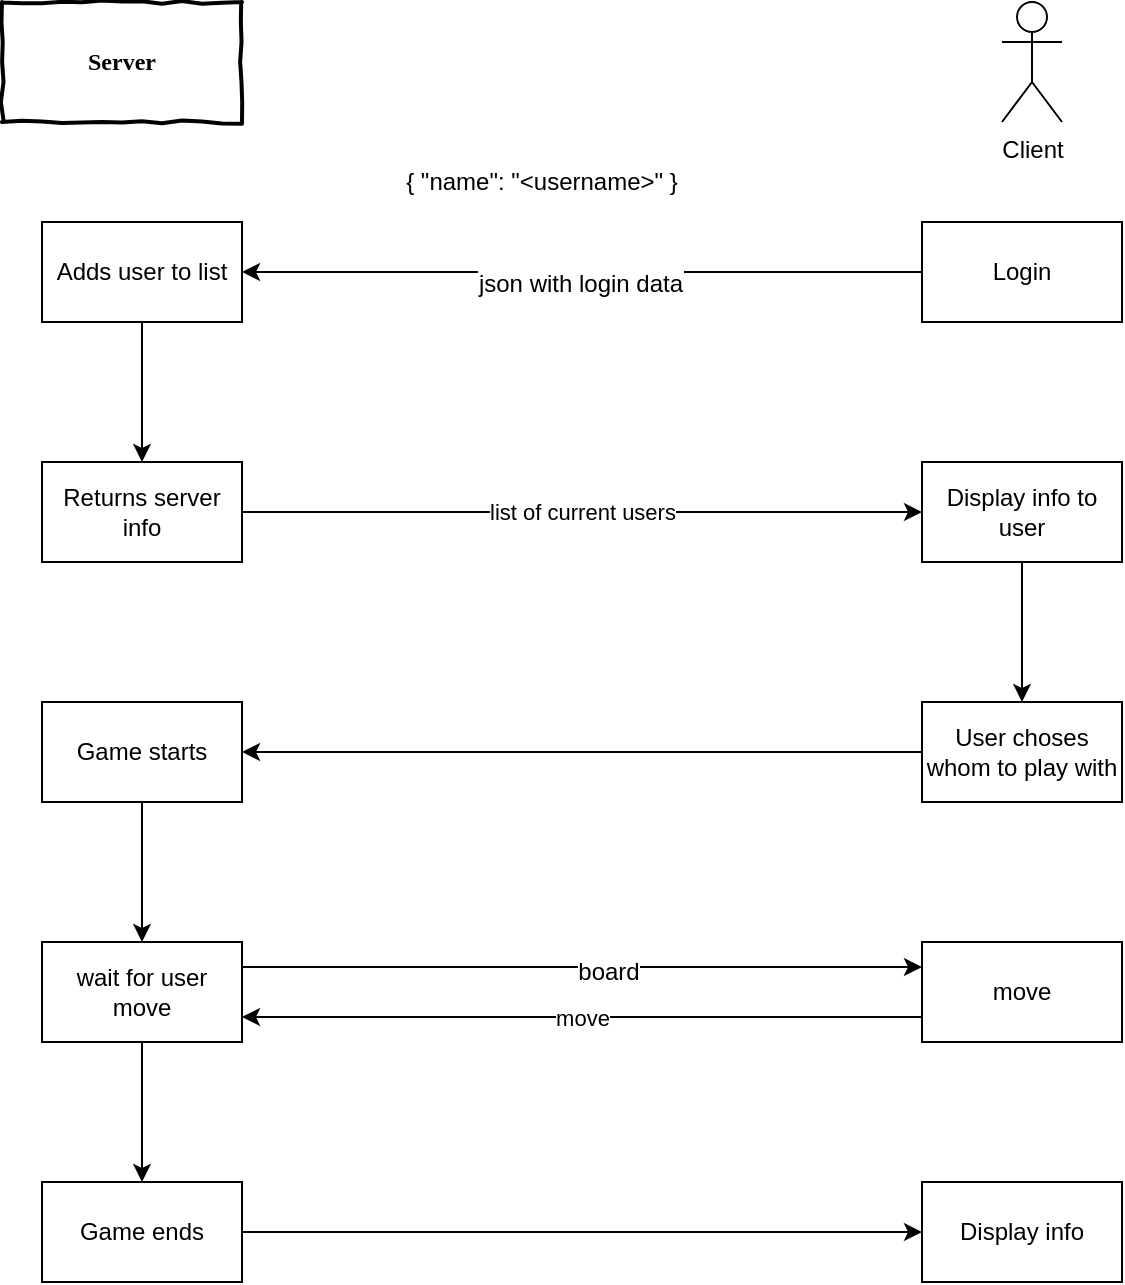 <mxfile version="12.3.2" type="device" pages="2"><diagram id="RijA-Os_RN0554gsnv41" name="Page-1"><mxGraphModel dx="1072" dy="792" grid="1" gridSize="10" guides="1" tooltips="1" connect="1" arrows="1" fold="1" page="1" pageScale="1" pageWidth="850" pageHeight="1100" math="0" shadow="0"><root><mxCell id="0"/><mxCell id="1" parent="0"/><mxCell id="yiginLH1Fpp5ZqrcZ6AJ-5" value="Server" style="html=1;whiteSpace=wrap;comic=1;strokeWidth=2;fontFamily=Comic Sans MS;fontStyle=1;" parent="1" vertex="1"><mxGeometry x="140" y="250" width="120" height="60" as="geometry"/></mxCell><mxCell id="yiginLH1Fpp5ZqrcZ6AJ-6" value="Client" style="shape=umlActor;verticalLabelPosition=bottom;labelBackgroundColor=#ffffff;verticalAlign=top;html=1;outlineConnect=0;" parent="1" vertex="1"><mxGeometry x="640" y="250" width="30" height="60" as="geometry"/></mxCell><mxCell id="yiginLH1Fpp5ZqrcZ6AJ-10" style="edgeStyle=orthogonalEdgeStyle;rounded=0;orthogonalLoop=1;jettySize=auto;html=1;" parent="1" source="yiginLH1Fpp5ZqrcZ6AJ-9" edge="1"><mxGeometry relative="1" as="geometry"><mxPoint x="260" y="385" as="targetPoint"/></mxGeometry></mxCell><mxCell id="yiginLH1Fpp5ZqrcZ6AJ-11" value="&lt;br&gt;" style="text;html=1;resizable=0;points=[];align=center;verticalAlign=middle;labelBackgroundColor=#ffffff;" parent="yiginLH1Fpp5ZqrcZ6AJ-10" vertex="1" connectable="0"><mxGeometry x="-0.101" y="-1" relative="1" as="geometry"><mxPoint as="offset"/></mxGeometry></mxCell><mxCell id="yiginLH1Fpp5ZqrcZ6AJ-13" value="json with login data" style="text;html=1;resizable=0;points=[];align=center;verticalAlign=middle;labelBackgroundColor=#ffffff;" parent="yiginLH1Fpp5ZqrcZ6AJ-10" vertex="1" connectable="0"><mxGeometry x="0.116" y="1" relative="1" as="geometry"><mxPoint x="18" y="4" as="offset"/></mxGeometry></mxCell><mxCell id="yiginLH1Fpp5ZqrcZ6AJ-9" value="Login" style="rounded=0;whiteSpace=wrap;html=1;" parent="1" vertex="1"><mxGeometry x="600" y="360" width="100" height="50" as="geometry"/></mxCell><mxCell id="yiginLH1Fpp5ZqrcZ6AJ-16" value="list of current users" style="edgeStyle=orthogonalEdgeStyle;rounded=0;orthogonalLoop=1;jettySize=auto;html=1;entryX=0;entryY=0.5;entryDx=0;entryDy=0;" parent="1" source="yiginLH1Fpp5ZqrcZ6AJ-12" target="yiginLH1Fpp5ZqrcZ6AJ-15" edge="1"><mxGeometry relative="1" as="geometry"><Array as="points"><mxPoint x="210" y="505"/></Array></mxGeometry></mxCell><mxCell id="yiginLH1Fpp5ZqrcZ6AJ-12" value="Returns server info" style="rounded=0;whiteSpace=wrap;html=1;" parent="1" vertex="1"><mxGeometry x="160" y="480" width="100" height="50" as="geometry"/></mxCell><mxCell id="yiginLH1Fpp5ZqrcZ6AJ-20" style="edgeStyle=orthogonalEdgeStyle;rounded=0;orthogonalLoop=1;jettySize=auto;html=1;" parent="1" source="yiginLH1Fpp5ZqrcZ6AJ-15" target="yiginLH1Fpp5ZqrcZ6AJ-17" edge="1"><mxGeometry relative="1" as="geometry"/></mxCell><mxCell id="yiginLH1Fpp5ZqrcZ6AJ-15" value="Display info to user" style="rounded=0;whiteSpace=wrap;html=1;" parent="1" vertex="1"><mxGeometry x="600" y="480" width="100" height="50" as="geometry"/></mxCell><mxCell id="yiginLH1Fpp5ZqrcZ6AJ-22" style="edgeStyle=orthogonalEdgeStyle;rounded=0;orthogonalLoop=1;jettySize=auto;html=1;" parent="1" source="yiginLH1Fpp5ZqrcZ6AJ-17" target="yiginLH1Fpp5ZqrcZ6AJ-21" edge="1"><mxGeometry relative="1" as="geometry"/></mxCell><mxCell id="yiginLH1Fpp5ZqrcZ6AJ-17" value="User choses whom to play with" style="rounded=0;whiteSpace=wrap;html=1;" parent="1" vertex="1"><mxGeometry x="600" y="600" width="100" height="50" as="geometry"/></mxCell><mxCell id="yiginLH1Fpp5ZqrcZ6AJ-19" style="edgeStyle=orthogonalEdgeStyle;rounded=0;orthogonalLoop=1;jettySize=auto;html=1;" parent="1" source="yiginLH1Fpp5ZqrcZ6AJ-18" target="yiginLH1Fpp5ZqrcZ6AJ-12" edge="1"><mxGeometry relative="1" as="geometry"/></mxCell><mxCell id="yiginLH1Fpp5ZqrcZ6AJ-18" value="Adds user to list" style="rounded=0;whiteSpace=wrap;html=1;" parent="1" vertex="1"><mxGeometry x="160" y="360" width="100" height="50" as="geometry"/></mxCell><mxCell id="yiginLH1Fpp5ZqrcZ6AJ-25" style="edgeStyle=orthogonalEdgeStyle;rounded=0;orthogonalLoop=1;jettySize=auto;html=1;entryX=0.5;entryY=0;entryDx=0;entryDy=0;" parent="1" source="yiginLH1Fpp5ZqrcZ6AJ-21" target="yiginLH1Fpp5ZqrcZ6AJ-24" edge="1"><mxGeometry relative="1" as="geometry"/></mxCell><mxCell id="yiginLH1Fpp5ZqrcZ6AJ-21" value="Game starts" style="rounded=0;whiteSpace=wrap;html=1;" parent="1" vertex="1"><mxGeometry x="160" y="600" width="100" height="50" as="geometry"/></mxCell><mxCell id="yiginLH1Fpp5ZqrcZ6AJ-30" style="edgeStyle=orthogonalEdgeStyle;rounded=0;orthogonalLoop=1;jettySize=auto;html=1;exitX=1;exitY=0.25;exitDx=0;exitDy=0;entryX=0;entryY=0.25;entryDx=0;entryDy=0;" parent="1" source="yiginLH1Fpp5ZqrcZ6AJ-24" target="yiginLH1Fpp5ZqrcZ6AJ-26" edge="1"><mxGeometry relative="1" as="geometry"/></mxCell><mxCell id="yiginLH1Fpp5ZqrcZ6AJ-31" value="board" style="text;html=1;resizable=0;points=[];align=center;verticalAlign=middle;labelBackgroundColor=#ffffff;" parent="yiginLH1Fpp5ZqrcZ6AJ-30" vertex="1" connectable="0"><mxGeometry x="0.073" y="-2" relative="1" as="geometry"><mxPoint as="offset"/></mxGeometry></mxCell><mxCell id="yiginLH1Fpp5ZqrcZ6AJ-32" style="edgeStyle=orthogonalEdgeStyle;rounded=0;orthogonalLoop=1;jettySize=auto;html=1;" parent="1" source="yiginLH1Fpp5ZqrcZ6AJ-24" edge="1"><mxGeometry relative="1" as="geometry"><mxPoint x="210" y="840" as="targetPoint"/></mxGeometry></mxCell><mxCell id="yiginLH1Fpp5ZqrcZ6AJ-24" value="wait for user move" style="rounded=0;whiteSpace=wrap;html=1;" parent="1" vertex="1"><mxGeometry x="160" y="720" width="100" height="50" as="geometry"/></mxCell><mxCell id="yiginLH1Fpp5ZqrcZ6AJ-29" value="move" style="edgeStyle=orthogonalEdgeStyle;rounded=0;orthogonalLoop=1;jettySize=auto;html=1;exitX=0;exitY=0.75;exitDx=0;exitDy=0;entryX=1;entryY=0.75;entryDx=0;entryDy=0;" parent="1" source="yiginLH1Fpp5ZqrcZ6AJ-26" target="yiginLH1Fpp5ZqrcZ6AJ-24" edge="1"><mxGeometry relative="1" as="geometry"/></mxCell><mxCell id="yiginLH1Fpp5ZqrcZ6AJ-26" value="move" style="rounded=0;whiteSpace=wrap;html=1;" parent="1" vertex="1"><mxGeometry x="600" y="720" width="100" height="50" as="geometry"/></mxCell><mxCell id="yiginLH1Fpp5ZqrcZ6AJ-37" style="edgeStyle=orthogonalEdgeStyle;rounded=0;orthogonalLoop=1;jettySize=auto;html=1;exitX=1;exitY=0.5;exitDx=0;exitDy=0;" parent="1" source="yiginLH1Fpp5ZqrcZ6AJ-33" target="yiginLH1Fpp5ZqrcZ6AJ-35" edge="1"><mxGeometry relative="1" as="geometry"/></mxCell><mxCell id="yiginLH1Fpp5ZqrcZ6AJ-33" value="Game ends" style="rounded=0;whiteSpace=wrap;html=1;" parent="1" vertex="1"><mxGeometry x="160" y="840" width="100" height="50" as="geometry"/></mxCell><mxCell id="yiginLH1Fpp5ZqrcZ6AJ-35" value="Display info" style="rounded=0;whiteSpace=wrap;html=1;" parent="1" vertex="1"><mxGeometry x="600" y="840" width="100" height="50" as="geometry"/></mxCell><mxCell id="J1jjs2nC_1gTswIcGxuG-5" value="{ &quot;name&quot;: &quot;&amp;lt;username&amp;gt;&quot; }" style="text;html=1;strokeColor=none;fillColor=none;align=center;verticalAlign=middle;whiteSpace=wrap;rounded=0;" parent="1" vertex="1"><mxGeometry x="340" y="310" width="140" height="60" as="geometry"/></mxCell></root></mxGraphModel></diagram><diagram id="_1rEA8Z-MMz7ESoSimHX" name="Page-2"><mxGraphModel dx="2258" dy="808" grid="1" gridSize="10" guides="1" tooltips="1" connect="1" arrows="1" fold="1" page="1" pageScale="1" pageWidth="850" pageHeight="1100" math="0" shadow="0"><root><mxCell id="5BsopbRxASYW3UYy-0ev-0"/><mxCell id="5BsopbRxASYW3UYy-0ev-1" parent="5BsopbRxASYW3UYy-0ev-0"/><mxCell id="5BsopbRxASYW3UYy-0ev-3" value="57" style="whiteSpace=wrap;html=1;aspect=fixed;" parent="5BsopbRxASYW3UYy-0ev-1" vertex="1"><mxGeometry x="120" y="100" width="80" height="80" as="geometry"/></mxCell><mxCell id="5BsopbRxASYW3UYy-0ev-4" value="58" style="whiteSpace=wrap;html=1;aspect=fixed;" parent="5BsopbRxASYW3UYy-0ev-1" vertex="1"><mxGeometry x="210" y="100" width="80" height="80" as="geometry"/></mxCell><mxCell id="5BsopbRxASYW3UYy-0ev-5" value="59" style="whiteSpace=wrap;html=1;aspect=fixed;" parent="5BsopbRxASYW3UYy-0ev-1" vertex="1"><mxGeometry x="300" y="100" width="80" height="80" as="geometry"/></mxCell><mxCell id="5BsopbRxASYW3UYy-0ev-6" value="60" style="whiteSpace=wrap;html=1;aspect=fixed;" parent="5BsopbRxASYW3UYy-0ev-1" vertex="1"><mxGeometry x="390" y="100" width="80" height="80" as="geometry"/></mxCell><mxCell id="5BsopbRxASYW3UYy-0ev-7" value="61" style="whiteSpace=wrap;html=1;aspect=fixed;" parent="5BsopbRxASYW3UYy-0ev-1" vertex="1"><mxGeometry x="480" y="100" width="80" height="80" as="geometry"/></mxCell><mxCell id="5BsopbRxASYW3UYy-0ev-8" value="62" style="whiteSpace=wrap;html=1;aspect=fixed;" parent="5BsopbRxASYW3UYy-0ev-1" vertex="1"><mxGeometry x="570" y="100" width="80" height="80" as="geometry"/></mxCell><mxCell id="5BsopbRxASYW3UYy-0ev-9" value="63" style="whiteSpace=wrap;html=1;aspect=fixed;" parent="5BsopbRxASYW3UYy-0ev-1" vertex="1"><mxGeometry x="660" y="100" width="80" height="80" as="geometry"/></mxCell><mxCell id="5BsopbRxASYW3UYy-0ev-11" value="49" style="whiteSpace=wrap;html=1;aspect=fixed;" parent="5BsopbRxASYW3UYy-0ev-1" vertex="1"><mxGeometry x="120" y="190" width="80" height="80" as="geometry"/></mxCell><mxCell id="5BsopbRxASYW3UYy-0ev-12" value="50" style="whiteSpace=wrap;html=1;aspect=fixed;" parent="5BsopbRxASYW3UYy-0ev-1" vertex="1"><mxGeometry x="210" y="190" width="80" height="80" as="geometry"/></mxCell><mxCell id="5BsopbRxASYW3UYy-0ev-13" value="51" style="whiteSpace=wrap;html=1;aspect=fixed;" parent="5BsopbRxASYW3UYy-0ev-1" vertex="1"><mxGeometry x="300" y="190" width="80" height="80" as="geometry"/></mxCell><mxCell id="5BsopbRxASYW3UYy-0ev-14" value="52" style="whiteSpace=wrap;html=1;aspect=fixed;" parent="5BsopbRxASYW3UYy-0ev-1" vertex="1"><mxGeometry x="390" y="190" width="80" height="80" as="geometry"/></mxCell><mxCell id="5BsopbRxASYW3UYy-0ev-15" value="53" style="whiteSpace=wrap;html=1;aspect=fixed;" parent="5BsopbRxASYW3UYy-0ev-1" vertex="1"><mxGeometry x="480" y="190" width="80" height="80" as="geometry"/></mxCell><mxCell id="5BsopbRxASYW3UYy-0ev-16" value="54" style="whiteSpace=wrap;html=1;aspect=fixed;" parent="5BsopbRxASYW3UYy-0ev-1" vertex="1"><mxGeometry x="570" y="190" width="80" height="80" as="geometry"/></mxCell><mxCell id="5BsopbRxASYW3UYy-0ev-17" value="55" style="whiteSpace=wrap;html=1;aspect=fixed;" parent="5BsopbRxASYW3UYy-0ev-1" vertex="1"><mxGeometry x="660" y="190" width="80" height="80" as="geometry"/></mxCell><mxCell id="5BsopbRxASYW3UYy-0ev-18" value="56" style="whiteSpace=wrap;html=1;aspect=fixed;" parent="5BsopbRxASYW3UYy-0ev-1" vertex="1"><mxGeometry x="30" y="100" width="80" height="80" as="geometry"/></mxCell><mxCell id="5BsopbRxASYW3UYy-0ev-19" value="41" style="whiteSpace=wrap;html=1;aspect=fixed;" parent="5BsopbRxASYW3UYy-0ev-1" vertex="1"><mxGeometry x="120" y="280" width="80" height="80" as="geometry"/></mxCell><mxCell id="5BsopbRxASYW3UYy-0ev-20" value="42" style="whiteSpace=wrap;html=1;aspect=fixed;" parent="5BsopbRxASYW3UYy-0ev-1" vertex="1"><mxGeometry x="210" y="280" width="80" height="80" as="geometry"/></mxCell><mxCell id="5BsopbRxASYW3UYy-0ev-21" value="43" style="whiteSpace=wrap;html=1;aspect=fixed;" parent="5BsopbRxASYW3UYy-0ev-1" vertex="1"><mxGeometry x="300" y="280" width="80" height="80" as="geometry"/></mxCell><mxCell id="5BsopbRxASYW3UYy-0ev-22" value="44" style="whiteSpace=wrap;html=1;aspect=fixed;" parent="5BsopbRxASYW3UYy-0ev-1" vertex="1"><mxGeometry x="390" y="280" width="80" height="80" as="geometry"/></mxCell><mxCell id="5BsopbRxASYW3UYy-0ev-23" value="45" style="whiteSpace=wrap;html=1;aspect=fixed;" parent="5BsopbRxASYW3UYy-0ev-1" vertex="1"><mxGeometry x="480" y="280" width="80" height="80" as="geometry"/></mxCell><mxCell id="5BsopbRxASYW3UYy-0ev-24" value="46" style="whiteSpace=wrap;html=1;aspect=fixed;" parent="5BsopbRxASYW3UYy-0ev-1" vertex="1"><mxGeometry x="570" y="280" width="80" height="80" as="geometry"/></mxCell><mxCell id="5BsopbRxASYW3UYy-0ev-25" value="47" style="whiteSpace=wrap;html=1;aspect=fixed;" parent="5BsopbRxASYW3UYy-0ev-1" vertex="1"><mxGeometry x="660" y="280" width="80" height="80" as="geometry"/></mxCell><mxCell id="5BsopbRxASYW3UYy-0ev-26" value="48" style="whiteSpace=wrap;html=1;aspect=fixed;" parent="5BsopbRxASYW3UYy-0ev-1" vertex="1"><mxGeometry x="30" y="190" width="80" height="80" as="geometry"/></mxCell><mxCell id="5BsopbRxASYW3UYy-0ev-27" value="33" style="whiteSpace=wrap;html=1;aspect=fixed;" parent="5BsopbRxASYW3UYy-0ev-1" vertex="1"><mxGeometry x="120" y="370" width="80" height="80" as="geometry"/></mxCell><mxCell id="5BsopbRxASYW3UYy-0ev-28" value="34" style="whiteSpace=wrap;html=1;aspect=fixed;" parent="5BsopbRxASYW3UYy-0ev-1" vertex="1"><mxGeometry x="210" y="370" width="80" height="80" as="geometry"/></mxCell><mxCell id="5BsopbRxASYW3UYy-0ev-29" value="35" style="whiteSpace=wrap;html=1;aspect=fixed;" parent="5BsopbRxASYW3UYy-0ev-1" vertex="1"><mxGeometry x="300" y="370" width="80" height="80" as="geometry"/></mxCell><mxCell id="5BsopbRxASYW3UYy-0ev-30" value="36" style="whiteSpace=wrap;html=1;aspect=fixed;" parent="5BsopbRxASYW3UYy-0ev-1" vertex="1"><mxGeometry x="390" y="370" width="80" height="80" as="geometry"/></mxCell><mxCell id="5BsopbRxASYW3UYy-0ev-31" value="37" style="whiteSpace=wrap;html=1;aspect=fixed;" parent="5BsopbRxASYW3UYy-0ev-1" vertex="1"><mxGeometry x="480" y="370" width="80" height="80" as="geometry"/></mxCell><mxCell id="5BsopbRxASYW3UYy-0ev-32" value="38" style="whiteSpace=wrap;html=1;aspect=fixed;" parent="5BsopbRxASYW3UYy-0ev-1" vertex="1"><mxGeometry x="570" y="370" width="80" height="80" as="geometry"/></mxCell><mxCell id="5BsopbRxASYW3UYy-0ev-33" value="39" style="whiteSpace=wrap;html=1;aspect=fixed;" parent="5BsopbRxASYW3UYy-0ev-1" vertex="1"><mxGeometry x="660" y="370" width="80" height="80" as="geometry"/></mxCell><mxCell id="5BsopbRxASYW3UYy-0ev-34" value="40" style="whiteSpace=wrap;html=1;aspect=fixed;" parent="5BsopbRxASYW3UYy-0ev-1" vertex="1"><mxGeometry x="30" y="280" width="80" height="80" as="geometry"/></mxCell><mxCell id="5BsopbRxASYW3UYy-0ev-35" value="25" style="whiteSpace=wrap;html=1;aspect=fixed;" parent="5BsopbRxASYW3UYy-0ev-1" vertex="1"><mxGeometry x="120" y="460" width="80" height="80" as="geometry"/></mxCell><mxCell id="5BsopbRxASYW3UYy-0ev-36" value="26" style="whiteSpace=wrap;html=1;aspect=fixed;" parent="5BsopbRxASYW3UYy-0ev-1" vertex="1"><mxGeometry x="210" y="460" width="80" height="80" as="geometry"/></mxCell><mxCell id="5BsopbRxASYW3UYy-0ev-37" value="27" style="whiteSpace=wrap;html=1;aspect=fixed;" parent="5BsopbRxASYW3UYy-0ev-1" vertex="1"><mxGeometry x="300" y="460" width="80" height="80" as="geometry"/></mxCell><mxCell id="5BsopbRxASYW3UYy-0ev-38" value="28" style="whiteSpace=wrap;html=1;aspect=fixed;" parent="5BsopbRxASYW3UYy-0ev-1" vertex="1"><mxGeometry x="390" y="460" width="80" height="80" as="geometry"/></mxCell><mxCell id="5BsopbRxASYW3UYy-0ev-39" value="29" style="whiteSpace=wrap;html=1;aspect=fixed;" parent="5BsopbRxASYW3UYy-0ev-1" vertex="1"><mxGeometry x="480" y="460" width="80" height="80" as="geometry"/></mxCell><mxCell id="5BsopbRxASYW3UYy-0ev-40" value="30" style="whiteSpace=wrap;html=1;aspect=fixed;" parent="5BsopbRxASYW3UYy-0ev-1" vertex="1"><mxGeometry x="570" y="460" width="80" height="80" as="geometry"/></mxCell><mxCell id="5BsopbRxASYW3UYy-0ev-41" value="31" style="whiteSpace=wrap;html=1;aspect=fixed;" parent="5BsopbRxASYW3UYy-0ev-1" vertex="1"><mxGeometry x="660" y="460" width="80" height="80" as="geometry"/></mxCell><mxCell id="5BsopbRxASYW3UYy-0ev-42" value="32" style="whiteSpace=wrap;html=1;aspect=fixed;" parent="5BsopbRxASYW3UYy-0ev-1" vertex="1"><mxGeometry x="30" y="370" width="80" height="80" as="geometry"/></mxCell><mxCell id="5BsopbRxASYW3UYy-0ev-43" value="17" style="whiteSpace=wrap;html=1;aspect=fixed;" parent="5BsopbRxASYW3UYy-0ev-1" vertex="1"><mxGeometry x="120" y="550" width="80" height="80" as="geometry"/></mxCell><mxCell id="5BsopbRxASYW3UYy-0ev-44" value="18" style="whiteSpace=wrap;html=1;aspect=fixed;" parent="5BsopbRxASYW3UYy-0ev-1" vertex="1"><mxGeometry x="210" y="550" width="80" height="80" as="geometry"/></mxCell><mxCell id="5BsopbRxASYW3UYy-0ev-45" value="19" style="whiteSpace=wrap;html=1;aspect=fixed;" parent="5BsopbRxASYW3UYy-0ev-1" vertex="1"><mxGeometry x="300" y="550" width="80" height="80" as="geometry"/></mxCell><mxCell id="5BsopbRxASYW3UYy-0ev-46" value="20" style="whiteSpace=wrap;html=1;aspect=fixed;" parent="5BsopbRxASYW3UYy-0ev-1" vertex="1"><mxGeometry x="390" y="550" width="80" height="80" as="geometry"/></mxCell><mxCell id="5BsopbRxASYW3UYy-0ev-47" value="21" style="whiteSpace=wrap;html=1;aspect=fixed;" parent="5BsopbRxASYW3UYy-0ev-1" vertex="1"><mxGeometry x="480" y="550" width="80" height="80" as="geometry"/></mxCell><mxCell id="5BsopbRxASYW3UYy-0ev-48" value="22" style="whiteSpace=wrap;html=1;aspect=fixed;" parent="5BsopbRxASYW3UYy-0ev-1" vertex="1"><mxGeometry x="570" y="550" width="80" height="80" as="geometry"/></mxCell><mxCell id="5BsopbRxASYW3UYy-0ev-49" value="23" style="whiteSpace=wrap;html=1;aspect=fixed;" parent="5BsopbRxASYW3UYy-0ev-1" vertex="1"><mxGeometry x="660" y="550" width="80" height="80" as="geometry"/></mxCell><mxCell id="5BsopbRxASYW3UYy-0ev-50" value="24" style="whiteSpace=wrap;html=1;aspect=fixed;" parent="5BsopbRxASYW3UYy-0ev-1" vertex="1"><mxGeometry x="30" y="460" width="80" height="80" as="geometry"/></mxCell><mxCell id="5BsopbRxASYW3UYy-0ev-51" value="9" style="whiteSpace=wrap;html=1;aspect=fixed;" parent="5BsopbRxASYW3UYy-0ev-1" vertex="1"><mxGeometry x="120" y="640" width="80" height="80" as="geometry"/></mxCell><mxCell id="5BsopbRxASYW3UYy-0ev-52" value="10" style="whiteSpace=wrap;html=1;aspect=fixed;" parent="5BsopbRxASYW3UYy-0ev-1" vertex="1"><mxGeometry x="210" y="640" width="80" height="80" as="geometry"/></mxCell><mxCell id="5BsopbRxASYW3UYy-0ev-53" value="11" style="whiteSpace=wrap;html=1;aspect=fixed;" parent="5BsopbRxASYW3UYy-0ev-1" vertex="1"><mxGeometry x="300" y="640" width="80" height="80" as="geometry"/></mxCell><mxCell id="5BsopbRxASYW3UYy-0ev-54" value="12" style="whiteSpace=wrap;html=1;aspect=fixed;" parent="5BsopbRxASYW3UYy-0ev-1" vertex="1"><mxGeometry x="390" y="640" width="80" height="80" as="geometry"/></mxCell><mxCell id="5BsopbRxASYW3UYy-0ev-55" value="13" style="whiteSpace=wrap;html=1;aspect=fixed;" parent="5BsopbRxASYW3UYy-0ev-1" vertex="1"><mxGeometry x="480" y="640" width="80" height="80" as="geometry"/></mxCell><mxCell id="5BsopbRxASYW3UYy-0ev-56" value="14" style="whiteSpace=wrap;html=1;aspect=fixed;" parent="5BsopbRxASYW3UYy-0ev-1" vertex="1"><mxGeometry x="570" y="640" width="80" height="80" as="geometry"/></mxCell><mxCell id="5BsopbRxASYW3UYy-0ev-57" value="15" style="whiteSpace=wrap;html=1;aspect=fixed;" parent="5BsopbRxASYW3UYy-0ev-1" vertex="1"><mxGeometry x="660" y="640" width="80" height="80" as="geometry"/></mxCell><mxCell id="5BsopbRxASYW3UYy-0ev-58" value="16" style="whiteSpace=wrap;html=1;aspect=fixed;" parent="5BsopbRxASYW3UYy-0ev-1" vertex="1"><mxGeometry x="30" y="550" width="80" height="80" as="geometry"/></mxCell><mxCell id="5BsopbRxASYW3UYy-0ev-59" value="1" style="whiteSpace=wrap;html=1;aspect=fixed;" parent="5BsopbRxASYW3UYy-0ev-1" vertex="1"><mxGeometry x="120" y="730" width="80" height="80" as="geometry"/></mxCell><mxCell id="5BsopbRxASYW3UYy-0ev-60" value="2" style="whiteSpace=wrap;html=1;aspect=fixed;" parent="5BsopbRxASYW3UYy-0ev-1" vertex="1"><mxGeometry x="210" y="730" width="80" height="80" as="geometry"/></mxCell><mxCell id="5BsopbRxASYW3UYy-0ev-61" value="3" style="whiteSpace=wrap;html=1;aspect=fixed;" parent="5BsopbRxASYW3UYy-0ev-1" vertex="1"><mxGeometry x="300" y="730" width="80" height="80" as="geometry"/></mxCell><mxCell id="5BsopbRxASYW3UYy-0ev-62" value="4" style="whiteSpace=wrap;html=1;aspect=fixed;" parent="5BsopbRxASYW3UYy-0ev-1" vertex="1"><mxGeometry x="390" y="730" width="80" height="80" as="geometry"/></mxCell><mxCell id="5BsopbRxASYW3UYy-0ev-63" value="5" style="whiteSpace=wrap;html=1;aspect=fixed;" parent="5BsopbRxASYW3UYy-0ev-1" vertex="1"><mxGeometry x="480" y="730" width="80" height="80" as="geometry"/></mxCell><mxCell id="5BsopbRxASYW3UYy-0ev-64" value="6" style="whiteSpace=wrap;html=1;aspect=fixed;" parent="5BsopbRxASYW3UYy-0ev-1" vertex="1"><mxGeometry x="570" y="730" width="80" height="80" as="geometry"/></mxCell><mxCell id="5BsopbRxASYW3UYy-0ev-65" value="7" style="whiteSpace=wrap;html=1;aspect=fixed;" parent="5BsopbRxASYW3UYy-0ev-1" vertex="1"><mxGeometry x="660" y="730" width="80" height="80" as="geometry"/></mxCell><mxCell id="5BsopbRxASYW3UYy-0ev-66" value="8" style="whiteSpace=wrap;html=1;aspect=fixed;" parent="5BsopbRxASYW3UYy-0ev-1" vertex="1"><mxGeometry x="30" y="640" width="80" height="80" as="geometry"/></mxCell><mxCell id="5BsopbRxASYW3UYy-0ev-67" value="a" style="text;html=1;strokeColor=none;fillColor=none;align=center;verticalAlign=middle;whiteSpace=wrap;rounded=0;" parent="5BsopbRxASYW3UYy-0ev-1" vertex="1"><mxGeometry x="50" y="820" width="40" height="20" as="geometry"/></mxCell><mxCell id="5BsopbRxASYW3UYy-0ev-68" value="b" style="text;html=1;strokeColor=none;fillColor=none;align=center;verticalAlign=middle;whiteSpace=wrap;rounded=0;" parent="5BsopbRxASYW3UYy-0ev-1" vertex="1"><mxGeometry x="140" y="820" width="40" height="20" as="geometry"/></mxCell><mxCell id="5BsopbRxASYW3UYy-0ev-69" value="c" style="text;html=1;strokeColor=none;fillColor=none;align=center;verticalAlign=middle;whiteSpace=wrap;rounded=0;" parent="5BsopbRxASYW3UYy-0ev-1" vertex="1"><mxGeometry x="230" y="820" width="40" height="20" as="geometry"/></mxCell><mxCell id="5BsopbRxASYW3UYy-0ev-70" value="d" style="text;html=1;strokeColor=none;fillColor=none;align=center;verticalAlign=middle;whiteSpace=wrap;rounded=0;" parent="5BsopbRxASYW3UYy-0ev-1" vertex="1"><mxGeometry x="320" y="820" width="40" height="20" as="geometry"/></mxCell><mxCell id="5BsopbRxASYW3UYy-0ev-71" value="e" style="text;html=1;strokeColor=none;fillColor=none;align=center;verticalAlign=middle;whiteSpace=wrap;rounded=0;" parent="5BsopbRxASYW3UYy-0ev-1" vertex="1"><mxGeometry x="410" y="820" width="40" height="20" as="geometry"/></mxCell><mxCell id="5BsopbRxASYW3UYy-0ev-72" value="f" style="text;html=1;strokeColor=none;fillColor=none;align=center;verticalAlign=middle;whiteSpace=wrap;rounded=0;" parent="5BsopbRxASYW3UYy-0ev-1" vertex="1"><mxGeometry x="500" y="820" width="40" height="20" as="geometry"/></mxCell><mxCell id="5BsopbRxASYW3UYy-0ev-73" value="g" style="text;html=1;strokeColor=none;fillColor=none;align=center;verticalAlign=middle;whiteSpace=wrap;rounded=0;" parent="5BsopbRxASYW3UYy-0ev-1" vertex="1"><mxGeometry x="590" y="820" width="40" height="20" as="geometry"/></mxCell><mxCell id="5BsopbRxASYW3UYy-0ev-74" value="h" style="text;html=1;strokeColor=none;fillColor=none;align=center;verticalAlign=middle;whiteSpace=wrap;rounded=0;" parent="5BsopbRxASYW3UYy-0ev-1" vertex="1"><mxGeometry x="680" y="820" width="40" height="20" as="geometry"/></mxCell><mxCell id="5BsopbRxASYW3UYy-0ev-75" value="1" style="text;html=1;strokeColor=none;fillColor=none;align=center;verticalAlign=middle;whiteSpace=wrap;rounded=0;" parent="5BsopbRxASYW3UYy-0ev-1" vertex="1"><mxGeometry x="-40" y="760" width="40" height="20" as="geometry"/></mxCell><mxCell id="5BsopbRxASYW3UYy-0ev-76" value="2" style="text;html=1;strokeColor=none;fillColor=none;align=center;verticalAlign=middle;whiteSpace=wrap;rounded=0;" parent="5BsopbRxASYW3UYy-0ev-1" vertex="1"><mxGeometry x="-40" y="670" width="40" height="20" as="geometry"/></mxCell><mxCell id="5BsopbRxASYW3UYy-0ev-79" value="3" style="text;html=1;strokeColor=none;fillColor=none;align=center;verticalAlign=middle;whiteSpace=wrap;rounded=0;" parent="5BsopbRxASYW3UYy-0ev-1" vertex="1"><mxGeometry x="-40" y="580" width="40" height="20" as="geometry"/></mxCell><mxCell id="5BsopbRxASYW3UYy-0ev-80" value="4" style="text;html=1;strokeColor=none;fillColor=none;align=center;verticalAlign=middle;whiteSpace=wrap;rounded=0;" parent="5BsopbRxASYW3UYy-0ev-1" vertex="1"><mxGeometry x="-40" y="490" width="40" height="20" as="geometry"/></mxCell><mxCell id="5BsopbRxASYW3UYy-0ev-81" value="5" style="text;html=1;strokeColor=none;fillColor=none;align=center;verticalAlign=middle;whiteSpace=wrap;rounded=0;" parent="5BsopbRxASYW3UYy-0ev-1" vertex="1"><mxGeometry x="-40" y="400" width="40" height="20" as="geometry"/></mxCell><mxCell id="5BsopbRxASYW3UYy-0ev-82" value="6" style="text;html=1;strokeColor=none;fillColor=none;align=center;verticalAlign=middle;whiteSpace=wrap;rounded=0;" parent="5BsopbRxASYW3UYy-0ev-1" vertex="1"><mxGeometry x="-40" y="310" width="40" height="20" as="geometry"/></mxCell><mxCell id="5BsopbRxASYW3UYy-0ev-83" value="7" style="text;html=1;strokeColor=none;fillColor=none;align=center;verticalAlign=middle;whiteSpace=wrap;rounded=0;" parent="5BsopbRxASYW3UYy-0ev-1" vertex="1"><mxGeometry x="-40" y="220" width="40" height="20" as="geometry"/></mxCell><mxCell id="5BsopbRxASYW3UYy-0ev-84" value="8" style="text;html=1;strokeColor=none;fillColor=none;align=center;verticalAlign=middle;whiteSpace=wrap;rounded=0;" parent="5BsopbRxASYW3UYy-0ev-1" vertex="1"><mxGeometry x="-40" y="130" width="40" height="20" as="geometry"/></mxCell><mxCell id="cRHjIXFeZZuYGzdf5jQc-0" value="0" style="whiteSpace=wrap;html=1;aspect=fixed;" vertex="1" parent="5BsopbRxASYW3UYy-0ev-1"><mxGeometry x="30" y="730" width="80" height="80" as="geometry"/></mxCell></root></mxGraphModel></diagram></mxfile>